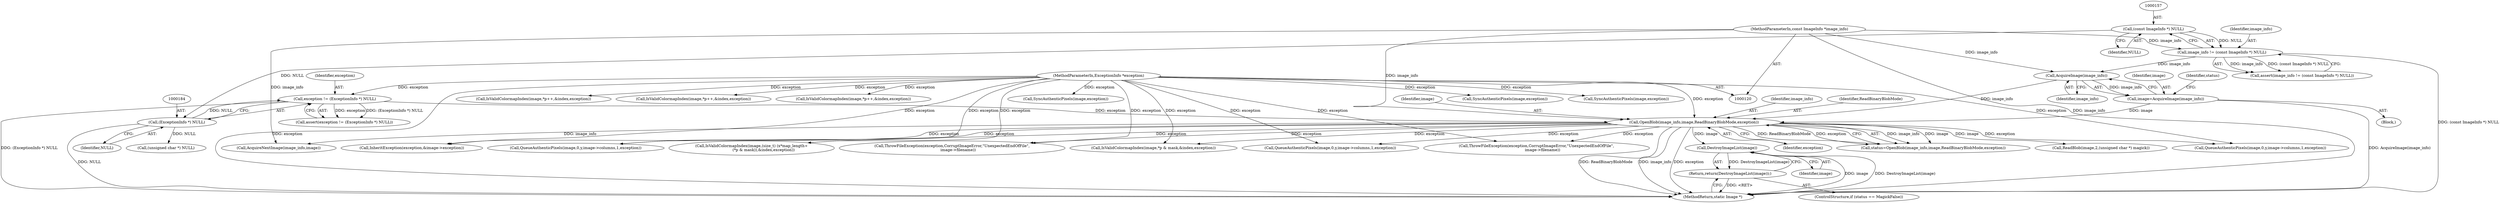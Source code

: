 digraph "0_ImageMagick_73fb0aac5b958521e1511e179ecc0ad49f70ebaf@pointer" {
"1000208" [label="(Call,DestroyImageList(image))"];
"1000198" [label="(Call,OpenBlob(image_info,image,ReadBinaryBlobMode,exception))"];
"1000194" [label="(Call,AcquireImage(image_info))"];
"1000154" [label="(Call,image_info != (const ImageInfo *) NULL)"];
"1000121" [label="(MethodParameterIn,const ImageInfo *image_info)"];
"1000156" [label="(Call,(const ImageInfo *) NULL)"];
"1000192" [label="(Call,image=AcquireImage(image_info))"];
"1000181" [label="(Call,exception != (ExceptionInfo *) NULL)"];
"1000122" [label="(MethodParameterIn,ExceptionInfo *exception)"];
"1000183" [label="(Call,(ExceptionInfo *) NULL)"];
"1000207" [label="(Return,return(DestroyImageList(image));)"];
"1000123" [label="(Block,)"];
"1000183" [label="(Call,(ExceptionInfo *) NULL)"];
"1000182" [label="(Identifier,exception)"];
"1001168" [label="(Call,IsValidColormapIndex(image,*p & mask,&index,exception))"];
"1000600" [label="(Call,InheritException(exception,&image->exception))"];
"1001597" [label="(Call,SyncAuthenticPixels(image,exception))"];
"1000411" [label="(Call,ThrowFileException(exception,CorruptImageError,\"UnexpectedEndOfFile\",\n          image->filename))"];
"1000203" [label="(ControlStructure,if (status == MagickFalse))"];
"1000155" [label="(Identifier,image_info)"];
"1001837" [label="(Call,ThrowFileException(exception,CorruptImageError,\"UnexpectedEndOfFile\",\n          image->filename))"];
"1000201" [label="(Identifier,ReadBinaryBlobMode)"];
"1000153" [label="(Call,assert(image_info != (const ImageInfo *) NULL))"];
"1000198" [label="(Call,OpenBlob(image_info,image,ReadBinaryBlobMode,exception))"];
"1000156" [label="(Call,(const ImageInfo *) NULL)"];
"1000194" [label="(Call,AcquireImage(image_info))"];
"1001944" [label="(MethodReturn,static Image *)"];
"1000121" [label="(MethodParameterIn,const ImageInfo *image_info)"];
"1000195" [label="(Identifier,image_info)"];
"1000181" [label="(Call,exception != (ExceptionInfo *) NULL)"];
"1001555" [label="(Call,QueueAuthenticPixels(image,0,y,image->columns,1,exception))"];
"1001681" [label="(Call,IsValidColormapIndex(image,*p++,&index,exception))"];
"1000158" [label="(Identifier,NULL)"];
"1000196" [label="(Call,status=OpenBlob(image_info,image,ReadBinaryBlobMode,exception))"];
"1000209" [label="(Identifier,image)"];
"1000421" [label="(Call,(unsigned char *) NULL)"];
"1000212" [label="(Call,ReadBlob(image,2,(unsigned char *) magick))"];
"1000154" [label="(Call,image_info != (const ImageInfo *) NULL)"];
"1000200" [label="(Identifier,image)"];
"1000185" [label="(Identifier,NULL)"];
"1000122" [label="(MethodParameterIn,ExceptionInfo *exception)"];
"1000192" [label="(Call,image=AcquireImage(image_info))"];
"1000202" [label="(Identifier,exception)"];
"1001727" [label="(Call,IsValidColormapIndex(image,*p++,&index,exception))"];
"1001649" [label="(Call,QueueAuthenticPixels(image,0,y,image->columns,1,exception))"];
"1001890" [label="(Call,AcquireNextImage(image_info,image))"];
"1001300" [label="(Call,QueueAuthenticPixels(image,0,y,image->columns,1,exception))"];
"1000180" [label="(Call,assert(exception != (ExceptionInfo *) NULL))"];
"1001704" [label="(Call,IsValidColormapIndex(image,*p++,&index,exception))"];
"1001364" [label="(Call,SyncAuthenticPixels(image,exception))"];
"1001223" [label="(Call,IsValidColormapIndex(image,(size_t) (x*map_length+\n                    (*p & mask)),&index,exception))"];
"1000208" [label="(Call,DestroyImageList(image))"];
"1000207" [label="(Return,return(DestroyImageList(image));)"];
"1000199" [label="(Identifier,image_info)"];
"1000193" [label="(Identifier,image)"];
"1000197" [label="(Identifier,status)"];
"1001767" [label="(Call,SyncAuthenticPixels(image,exception))"];
"1000208" -> "1000207"  [label="AST: "];
"1000208" -> "1000209"  [label="CFG: "];
"1000209" -> "1000208"  [label="AST: "];
"1000207" -> "1000208"  [label="CFG: "];
"1000208" -> "1001944"  [label="DDG: image"];
"1000208" -> "1001944"  [label="DDG: DestroyImageList(image)"];
"1000208" -> "1000207"  [label="DDG: DestroyImageList(image)"];
"1000198" -> "1000208"  [label="DDG: image"];
"1000198" -> "1000196"  [label="AST: "];
"1000198" -> "1000202"  [label="CFG: "];
"1000199" -> "1000198"  [label="AST: "];
"1000200" -> "1000198"  [label="AST: "];
"1000201" -> "1000198"  [label="AST: "];
"1000202" -> "1000198"  [label="AST: "];
"1000196" -> "1000198"  [label="CFG: "];
"1000198" -> "1001944"  [label="DDG: ReadBinaryBlobMode"];
"1000198" -> "1001944"  [label="DDG: image_info"];
"1000198" -> "1001944"  [label="DDG: exception"];
"1000198" -> "1000196"  [label="DDG: image_info"];
"1000198" -> "1000196"  [label="DDG: image"];
"1000198" -> "1000196"  [label="DDG: ReadBinaryBlobMode"];
"1000198" -> "1000196"  [label="DDG: exception"];
"1000194" -> "1000198"  [label="DDG: image_info"];
"1000121" -> "1000198"  [label="DDG: image_info"];
"1000192" -> "1000198"  [label="DDG: image"];
"1000181" -> "1000198"  [label="DDG: exception"];
"1000122" -> "1000198"  [label="DDG: exception"];
"1000198" -> "1000212"  [label="DDG: image"];
"1000198" -> "1000411"  [label="DDG: exception"];
"1000198" -> "1000600"  [label="DDG: exception"];
"1000198" -> "1001168"  [label="DDG: exception"];
"1000198" -> "1001223"  [label="DDG: exception"];
"1000198" -> "1001300"  [label="DDG: exception"];
"1000198" -> "1001555"  [label="DDG: exception"];
"1000198" -> "1001649"  [label="DDG: exception"];
"1000198" -> "1001837"  [label="DDG: exception"];
"1000198" -> "1001890"  [label="DDG: image_info"];
"1000194" -> "1000192"  [label="AST: "];
"1000194" -> "1000195"  [label="CFG: "];
"1000195" -> "1000194"  [label="AST: "];
"1000192" -> "1000194"  [label="CFG: "];
"1000194" -> "1000192"  [label="DDG: image_info"];
"1000154" -> "1000194"  [label="DDG: image_info"];
"1000121" -> "1000194"  [label="DDG: image_info"];
"1000154" -> "1000153"  [label="AST: "];
"1000154" -> "1000156"  [label="CFG: "];
"1000155" -> "1000154"  [label="AST: "];
"1000156" -> "1000154"  [label="AST: "];
"1000153" -> "1000154"  [label="CFG: "];
"1000154" -> "1001944"  [label="DDG: (const ImageInfo *) NULL"];
"1000154" -> "1000153"  [label="DDG: image_info"];
"1000154" -> "1000153"  [label="DDG: (const ImageInfo *) NULL"];
"1000121" -> "1000154"  [label="DDG: image_info"];
"1000156" -> "1000154"  [label="DDG: NULL"];
"1000121" -> "1000120"  [label="AST: "];
"1000121" -> "1001944"  [label="DDG: image_info"];
"1000121" -> "1001890"  [label="DDG: image_info"];
"1000156" -> "1000158"  [label="CFG: "];
"1000157" -> "1000156"  [label="AST: "];
"1000158" -> "1000156"  [label="AST: "];
"1000156" -> "1000183"  [label="DDG: NULL"];
"1000192" -> "1000123"  [label="AST: "];
"1000193" -> "1000192"  [label="AST: "];
"1000197" -> "1000192"  [label="CFG: "];
"1000192" -> "1001944"  [label="DDG: AcquireImage(image_info)"];
"1000181" -> "1000180"  [label="AST: "];
"1000181" -> "1000183"  [label="CFG: "];
"1000182" -> "1000181"  [label="AST: "];
"1000183" -> "1000181"  [label="AST: "];
"1000180" -> "1000181"  [label="CFG: "];
"1000181" -> "1001944"  [label="DDG: (ExceptionInfo *) NULL"];
"1000181" -> "1000180"  [label="DDG: exception"];
"1000181" -> "1000180"  [label="DDG: (ExceptionInfo *) NULL"];
"1000122" -> "1000181"  [label="DDG: exception"];
"1000183" -> "1000181"  [label="DDG: NULL"];
"1000122" -> "1000120"  [label="AST: "];
"1000122" -> "1001944"  [label="DDG: exception"];
"1000122" -> "1000411"  [label="DDG: exception"];
"1000122" -> "1000600"  [label="DDG: exception"];
"1000122" -> "1001168"  [label="DDG: exception"];
"1000122" -> "1001223"  [label="DDG: exception"];
"1000122" -> "1001300"  [label="DDG: exception"];
"1000122" -> "1001364"  [label="DDG: exception"];
"1000122" -> "1001555"  [label="DDG: exception"];
"1000122" -> "1001597"  [label="DDG: exception"];
"1000122" -> "1001649"  [label="DDG: exception"];
"1000122" -> "1001681"  [label="DDG: exception"];
"1000122" -> "1001704"  [label="DDG: exception"];
"1000122" -> "1001727"  [label="DDG: exception"];
"1000122" -> "1001767"  [label="DDG: exception"];
"1000122" -> "1001837"  [label="DDG: exception"];
"1000183" -> "1000185"  [label="CFG: "];
"1000184" -> "1000183"  [label="AST: "];
"1000185" -> "1000183"  [label="AST: "];
"1000183" -> "1001944"  [label="DDG: NULL"];
"1000183" -> "1000421"  [label="DDG: NULL"];
"1000207" -> "1000203"  [label="AST: "];
"1001944" -> "1000207"  [label="CFG: "];
"1000207" -> "1001944"  [label="DDG: <RET>"];
}
